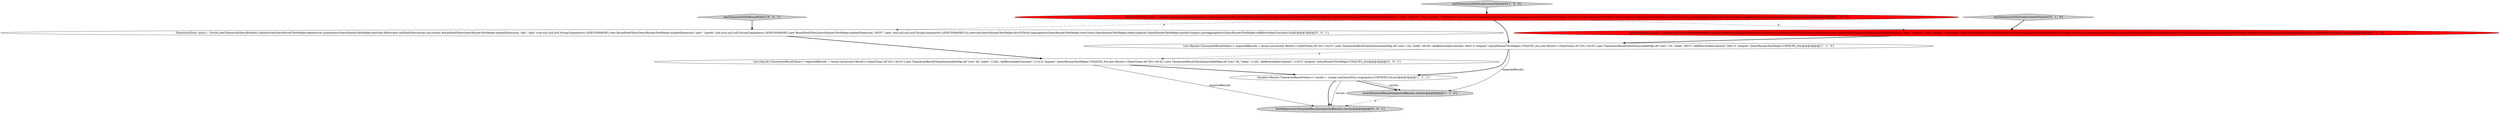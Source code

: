 digraph {
0 [style = filled, label = "testTimeseriesWithNonExistentFilterInOr['1', '0', '0']", fillcolor = lightgray, shape = diamond image = "AAA0AAABBB1BBB"];
7 [style = filled, label = "testTimeseriesWithBoundFilter1['0', '0', '1']", fillcolor = lightgray, shape = diamond image = "AAA0AAABBB3BBB"];
9 [style = filled, label = "List<Result<TimeseriesResultValue>> expectedResults = Arrays.asList(new Result<>(DateTimes.of(\"2011-04-01\"),new TimeseriesResultValue(ImmutableMap.of(\"rows\",9L,\"index\",1102L,\"addRowsIndexConstant\",1112.0,\"uniques\",QueryRunnerTestHelper.UNIQUES_9))),new Result<>(DateTimes.of(\"2011-04-02\"),new TimeseriesResultValue(ImmutableMap.of(\"rows\",9L,\"index\",1120L,\"addRowsIndexConstant\",1130.0,\"uniques\",QueryRunnerTestHelper.UNIQUES_9))))@@@4@@@['0', '0', '1']", fillcolor = white, shape = ellipse image = "AAA0AAABBB3BBB"];
3 [style = filled, label = "Iterable<Result<TimeseriesResultValue>> results = runner.run(QueryPlus.wrap(query),CONTEXT).toList()@@@5@@@['1', '1', '1']", fillcolor = white, shape = ellipse image = "AAA0AAABBB1BBB"];
6 [style = filled, label = "testTimeseriesWithNonExistentFilterInOr['0', '1', '0']", fillcolor = lightgray, shape = diamond image = "AAA0AAABBB2BBB"];
2 [style = filled, label = "TimeseriesQuery query = Druids.newTimeseriesQueryBuilder().dataSource(QueryRunnerTestHelper.dataSource).granularity(QueryRunnerTestHelper.dayGran).filters(QueryRunnerTestHelper.marketDimension,\"spot\",\"upfront\",\"total_market\",\"billyblank\").intervals(QueryRunnerTestHelper.firstToThird).aggregators(QueryRunnerTestHelper.rowsCount,QueryRunnerTestHelper.indexLongSum,QueryRunnerTestHelper.qualityUniques).postAggregators(QueryRunnerTestHelper.addRowsIndexConstant).descending(descending).build()@@@3@@@['1', '0', '0']", fillcolor = red, shape = ellipse image = "AAA1AAABBB1BBB"];
10 [style = filled, label = "TimeseriesQuery query = Druids.newTimeseriesQueryBuilder().dataSource(QueryRunnerTestHelper.dataSource).granularity(QueryRunnerTestHelper.dayGran).filters(new AndDimFilter(Arrays.asList(new BoundDimFilter(QueryRunnerTestHelper.marketDimension,\"spa\",\"spot\",true,null,null,null,StringComparators.LEXICOGRAPHIC),new BoundDimFilter(QueryRunnerTestHelper.marketDimension,\"spot\",\"spotify\",null,true,null,null,StringComparators.LEXICOGRAPHIC),new BoundDimFilter(QueryRunnerTestHelper.marketDimension,\"SPOT\",\"spot\",null,null,null,null,StringComparators.LEXICOGRAPHIC)))).intervals(QueryRunnerTestHelper.firstToThird).aggregators(QueryRunnerTestHelper.rowsCount,QueryRunnerTestHelper.indexLongSum,QueryRunnerTestHelper.qualityUniques).postAggregators(QueryRunnerTestHelper.addRowsIndexConstant).build()@@@3@@@['0', '0', '1']", fillcolor = white, shape = ellipse image = "AAA0AAABBB3BBB"];
8 [style = filled, label = "TestHelper.assertExpectedResults(expectedResults,results)@@@6@@@['0', '0', '1']", fillcolor = lightgray, shape = ellipse image = "AAA0AAABBB3BBB"];
5 [style = filled, label = "TimeseriesQuery query = Druids.newTimeseriesQueryBuilder().dataSource(QueryRunnerTestHelper.dataSource).granularity(QueryRunnerTestHelper.dayGran).filters(QueryRunnerTestHelper.marketDimension,\"spot\",\"upfront\",\"total_market\",\"billyblank\").intervals(QueryRunnerTestHelper.firstToThird).aggregators(QueryRunnerTestHelper.rowsCount,QueryRunnerTestHelper.indexLongSum,QueryRunnerTestHelper.qualityUniques).postAggregators(QueryRunnerTestHelper.addRowsIndexConstant).descending(descending).context(makeContext()).build()@@@3@@@['0', '1', '0']", fillcolor = red, shape = ellipse image = "AAA1AAABBB2BBB"];
4 [style = filled, label = "assertExpectedResults(expectedResults,results)@@@6@@@['1', '1', '0']", fillcolor = lightgray, shape = ellipse image = "AAA0AAABBB1BBB"];
1 [style = filled, label = "List<Result<TimeseriesResultValue>> expectedResults = Arrays.asList(new Result<>(DateTimes.of(\"2011-04-01\"),new TimeseriesResultValue(ImmutableMap.of(\"rows\",13L,\"index\",6619L,\"addRowsIndexConstant\",6633.0,\"uniques\",QueryRunnerTestHelper.UNIQUES_9))),new Result<>(DateTimes.of(\"2011-04-02\"),new TimeseriesResultValue(ImmutableMap.of(\"rows\",13L,\"index\",5827L,\"addRowsIndexConstant\",5841.0,\"uniques\",QueryRunnerTestHelper.UNIQUES_9))))@@@4@@@['1', '1', '0']", fillcolor = white, shape = ellipse image = "AAA0AAABBB1BBB"];
1->3 [style = bold, label=""];
9->3 [style = bold, label=""];
5->1 [style = bold, label=""];
6->5 [style = bold, label=""];
2->5 [style = dashed, label="0"];
10->9 [style = bold, label=""];
1->9 [style = dashed, label="0"];
9->8 [style = solid, label="expectedResults"];
4->8 [style = dashed, label="0"];
7->10 [style = bold, label=""];
3->4 [style = bold, label=""];
2->1 [style = bold, label=""];
3->8 [style = bold, label=""];
1->4 [style = solid, label="expectedResults"];
2->10 [style = dashed, label="0"];
3->8 [style = solid, label="results"];
0->2 [style = bold, label=""];
3->4 [style = solid, label="results"];
}
